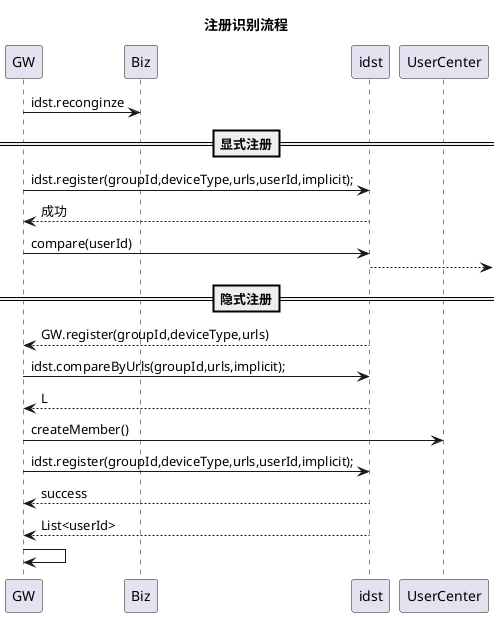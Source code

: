 
@startuml
title 注册识别流程

GW -> Biz:idst.reconginze
==显式注册==
GW -> idst: idst.register(groupId,deviceType,urls,userId,implicit);
idst --> GW: 成功
GW -> idst: compare(userId)
idst -->


==隐式注册==
idst --> GW: GW.register(groupId,deviceType,urls)
GW -> idst: idst.compareByUrls(groupId,urls,implicit);
idst --> GW: L
GW -> UserCenter: createMember()
GW -> idst: idst.register(groupId,deviceType,urls,userId,implicit);
idst --> GW: success

idst --> GW: List<userId>
GW -> GW:


@enduml